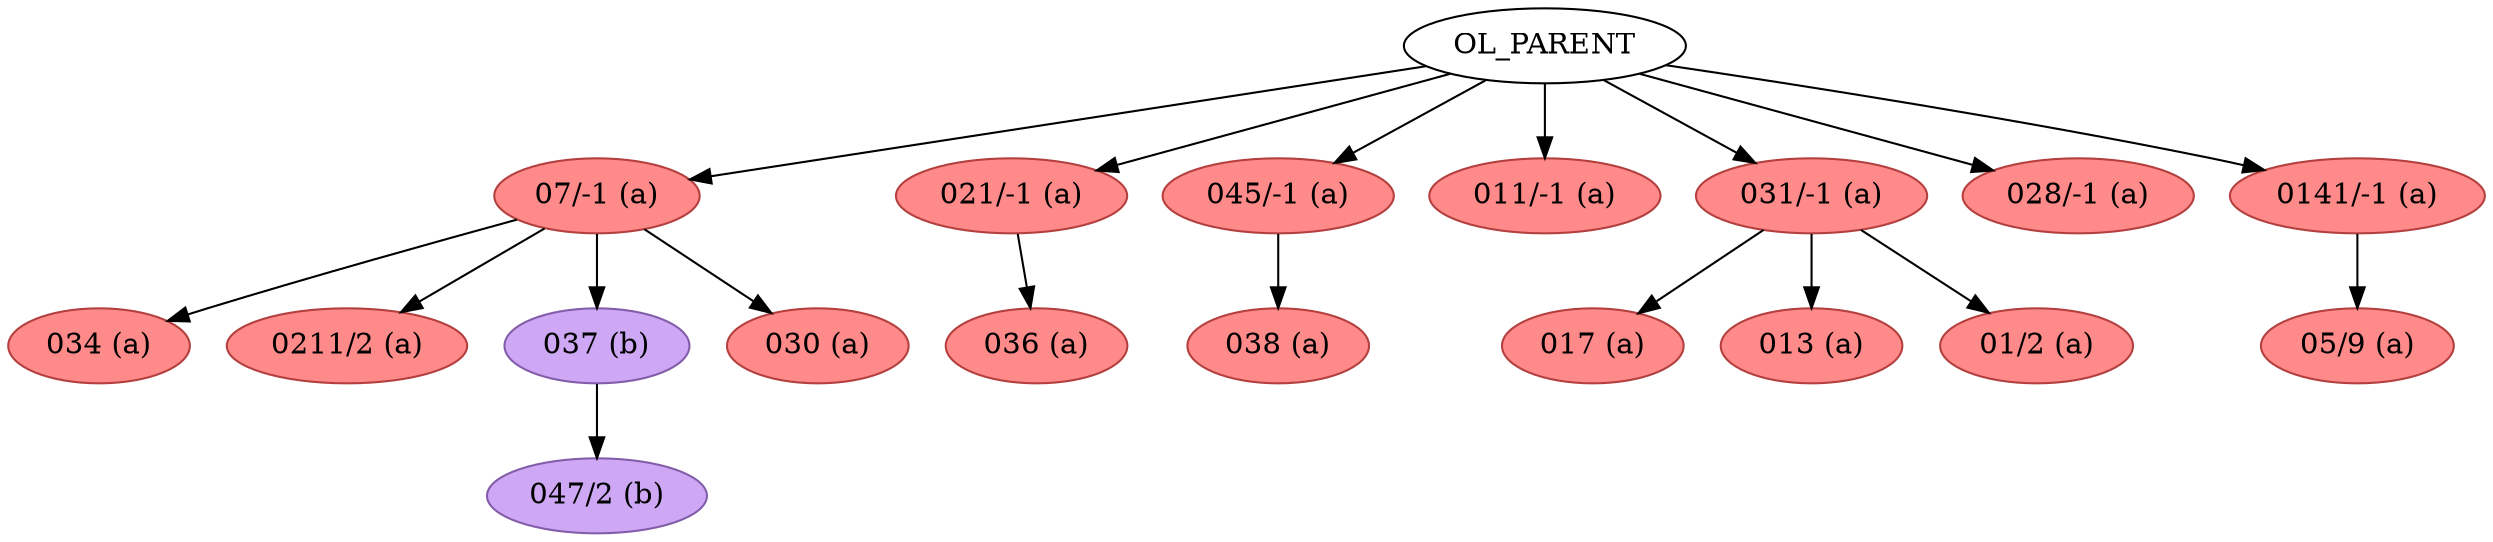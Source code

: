 strict digraph G {
"07/-1 (a)" [fillcolor="#FF8A8A", color="#b43f3f", style=filled];
"038 (a)" [fillcolor="#FF8A8A", color="#b43f3f", style=filled];
"047/2 (b)" [fillcolor="#CEA8F4", color="#835da9", style=filled];
"021/-1 (a)" [fillcolor="#FF8A8A", color="#b43f3f", style=filled];
"05/9 (a)" [fillcolor="#FF8A8A", color="#b43f3f", style=filled];
"045/-1 (a)" [fillcolor="#FF8A8A", color="#b43f3f", style=filled];
"034 (a)" [fillcolor="#FF8A8A", color="#b43f3f", style=filled];
"036 (a)" [fillcolor="#FF8A8A", color="#b43f3f", style=filled];
"017 (a)" [fillcolor="#FF8A8A", color="#b43f3f", style=filled];
"011/-1 (a)" [fillcolor="#FF8A8A", color="#b43f3f", style=filled];
OL_PARENT;
"031/-1 (a)" [fillcolor="#FF8A8A", color="#b43f3f", style=filled];
"0211/2 (a)" [fillcolor="#FF8A8A", color="#b43f3f", style=filled];
"037 (b)" [fillcolor="#CEA8F4", color="#835da9", style=filled];
"028/-1 (a)" [fillcolor="#FF8A8A", color="#b43f3f", style=filled];
"0141/-1 (a)" [fillcolor="#FF8A8A", color="#b43f3f", style=filled];
"013 (a)" [fillcolor="#FF8A8A", color="#b43f3f", style=filled];
"01/2 (a)" [fillcolor="#FF8A8A", color="#b43f3f", style=filled];
"030 (a)" [fillcolor="#FF8A8A", color="#b43f3f", style=filled];
"07/-1 (a)" -> "0211/2 (a)";
"07/-1 (a)" -> "030 (a)";
"07/-1 (a)" -> "037 (b)";
"07/-1 (a)" -> "034 (a)";
"021/-1 (a)" -> "036 (a)";
"045/-1 (a)" -> "038 (a)";
OL_PARENT -> "07/-1 (a)";
OL_PARENT -> "011/-1 (a)";
OL_PARENT -> "031/-1 (a)";
OL_PARENT -> "021/-1 (a)";
OL_PARENT -> "045/-1 (a)";
OL_PARENT -> "028/-1 (a)";
OL_PARENT -> "0141/-1 (a)";
"031/-1 (a)" -> "013 (a)";
"031/-1 (a)" -> "017 (a)";
"031/-1 (a)" -> "01/2 (a)";
"037 (b)" -> "047/2 (b)";
"0141/-1 (a)" -> "05/9 (a)";
}
